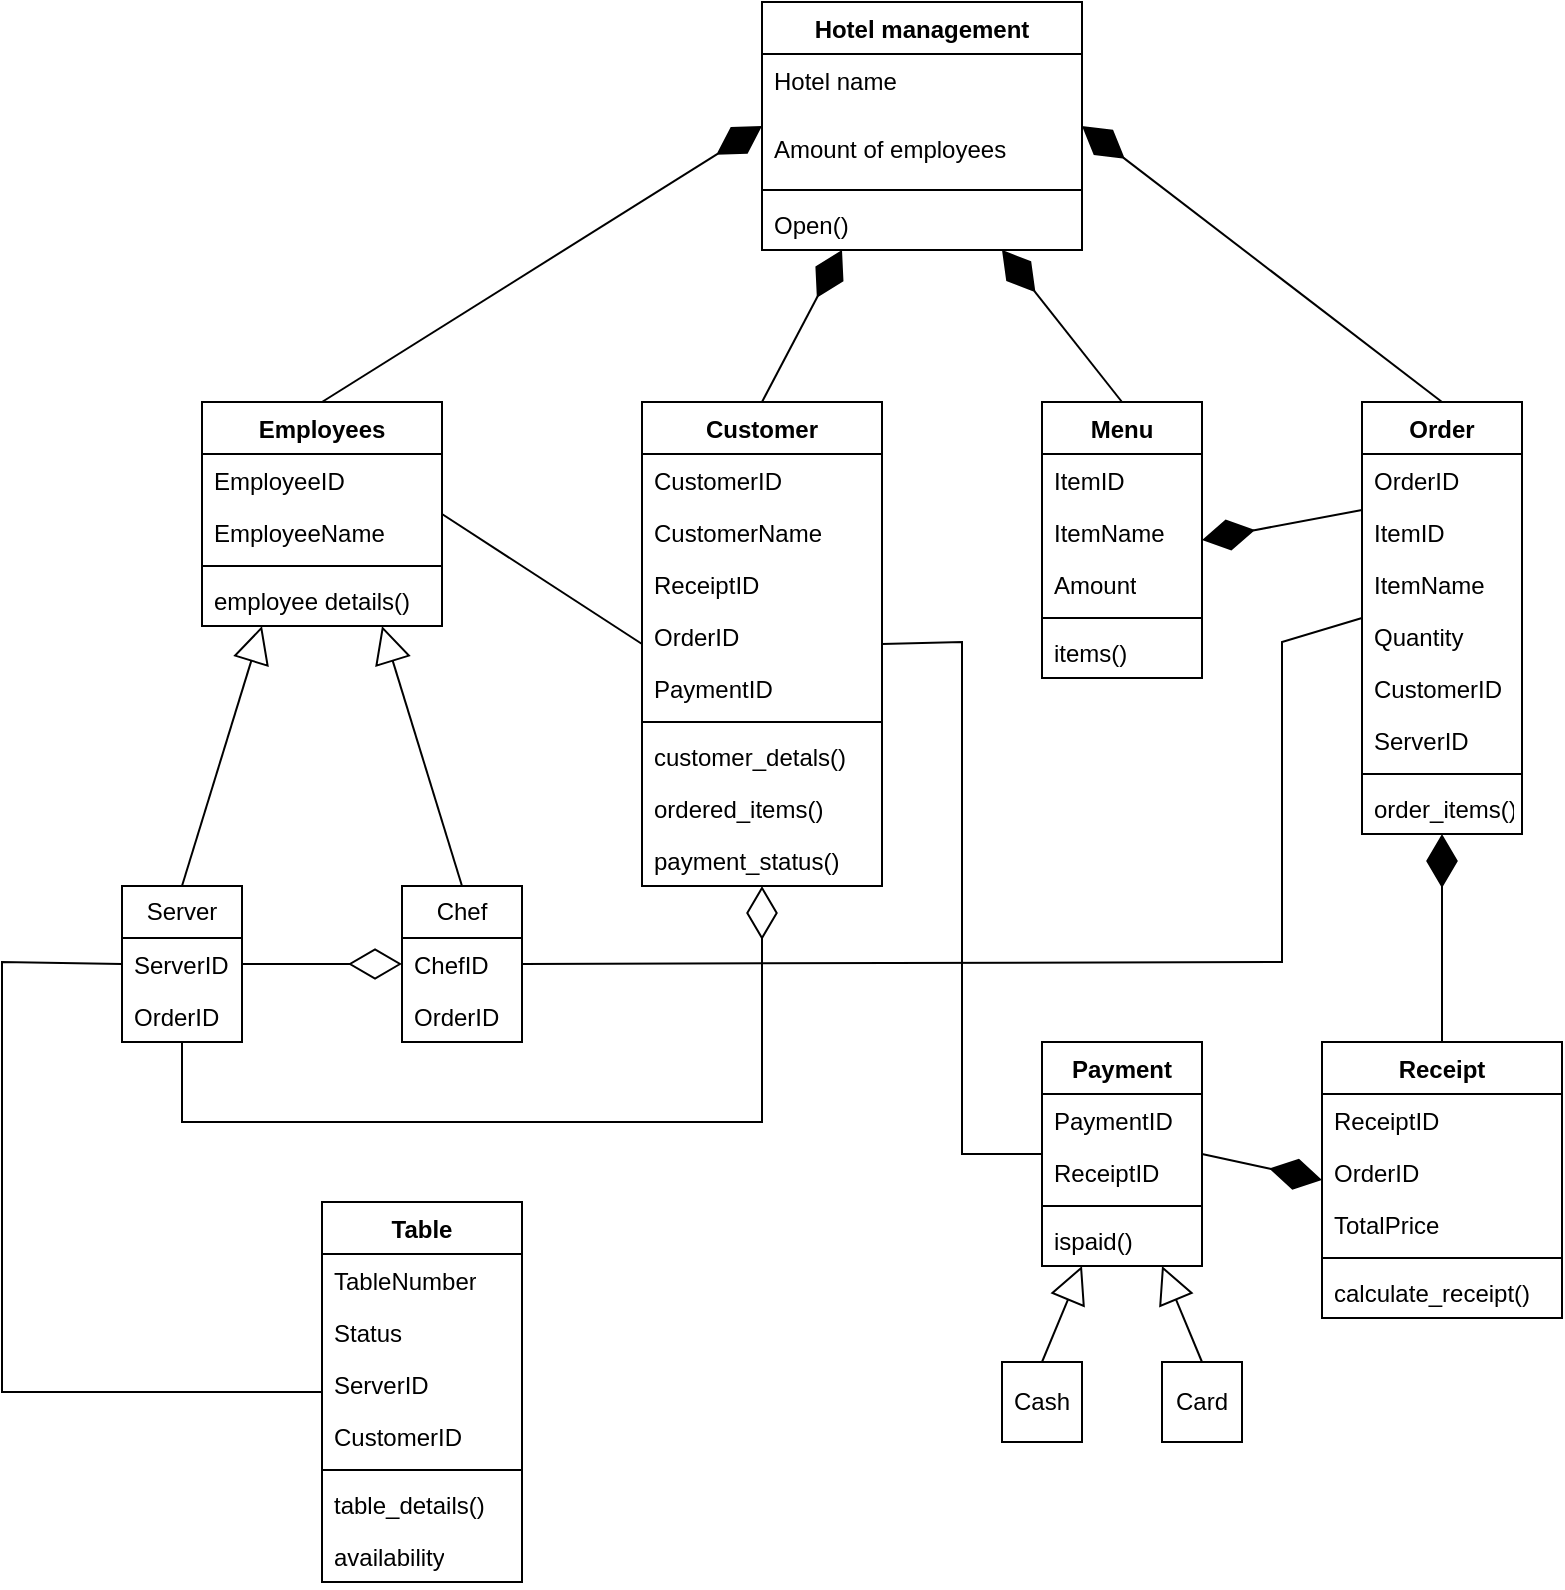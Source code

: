 <mxfile version="26.0.13">
  <diagram name="Page-1" id="aSAYJxrP_g6x9xInV-sZ">
    <mxGraphModel dx="1200" dy="698" grid="1" gridSize="10" guides="1" tooltips="1" connect="1" arrows="1" fold="1" page="1" pageScale="1" pageWidth="850" pageHeight="1100" math="0" shadow="0">
      <root>
        <mxCell id="0" />
        <mxCell id="1" parent="0" />
        <mxCell id="j1WPqyLsufhhMGeeCfYl-5" value="Hotel management" style="swimlane;fontStyle=1;align=center;verticalAlign=top;childLayout=stackLayout;horizontal=1;startSize=26;horizontalStack=0;resizeParent=1;resizeParentMax=0;resizeLast=0;collapsible=1;marginBottom=0;whiteSpace=wrap;html=1;" vertex="1" parent="1">
          <mxGeometry x="500" y="160" width="160" height="124" as="geometry">
            <mxRectangle x="500" y="160" width="140" height="30" as="alternateBounds" />
          </mxGeometry>
        </mxCell>
        <mxCell id="j1WPqyLsufhhMGeeCfYl-19" value="Hotel name" style="text;strokeColor=none;fillColor=none;align=left;verticalAlign=top;spacingLeft=4;spacingRight=4;overflow=hidden;rotatable=0;points=[[0,0.5],[1,0.5]];portConstraint=eastwest;whiteSpace=wrap;html=1;" vertex="1" parent="j1WPqyLsufhhMGeeCfYl-5">
          <mxGeometry y="26" width="160" height="34" as="geometry" />
        </mxCell>
        <mxCell id="j1WPqyLsufhhMGeeCfYl-6" value="Amount of employees" style="text;strokeColor=none;fillColor=none;align=left;verticalAlign=top;spacingLeft=4;spacingRight=4;overflow=hidden;rotatable=0;points=[[0,0.5],[1,0.5]];portConstraint=eastwest;whiteSpace=wrap;html=1;" vertex="1" parent="j1WPqyLsufhhMGeeCfYl-5">
          <mxGeometry y="60" width="160" height="30" as="geometry" />
        </mxCell>
        <mxCell id="j1WPqyLsufhhMGeeCfYl-7" value="" style="line;strokeWidth=1;fillColor=none;align=left;verticalAlign=middle;spacingTop=-1;spacingLeft=3;spacingRight=3;rotatable=0;labelPosition=right;points=[];portConstraint=eastwest;strokeColor=inherit;" vertex="1" parent="j1WPqyLsufhhMGeeCfYl-5">
          <mxGeometry y="90" width="160" height="8" as="geometry" />
        </mxCell>
        <mxCell id="j1WPqyLsufhhMGeeCfYl-8" value="Open()" style="text;strokeColor=none;fillColor=none;align=left;verticalAlign=top;spacingLeft=4;spacingRight=4;overflow=hidden;rotatable=0;points=[[0,0.5],[1,0.5]];portConstraint=eastwest;whiteSpace=wrap;html=1;" vertex="1" parent="j1WPqyLsufhhMGeeCfYl-5">
          <mxGeometry y="98" width="160" height="26" as="geometry" />
        </mxCell>
        <mxCell id="j1WPqyLsufhhMGeeCfYl-15" value="Employees" style="swimlane;fontStyle=1;align=center;verticalAlign=top;childLayout=stackLayout;horizontal=1;startSize=26;horizontalStack=0;resizeParent=1;resizeParentMax=0;resizeLast=0;collapsible=1;marginBottom=0;whiteSpace=wrap;html=1;" vertex="1" parent="1">
          <mxGeometry x="220" y="360" width="120" height="112" as="geometry">
            <mxRectangle x="220" y="360" width="100" height="30" as="alternateBounds" />
          </mxGeometry>
        </mxCell>
        <mxCell id="j1WPqyLsufhhMGeeCfYl-16" value="EmployeeID" style="text;strokeColor=none;fillColor=none;align=left;verticalAlign=top;spacingLeft=4;spacingRight=4;overflow=hidden;rotatable=0;points=[[0,0.5],[1,0.5]];portConstraint=eastwest;whiteSpace=wrap;html=1;" vertex="1" parent="j1WPqyLsufhhMGeeCfYl-15">
          <mxGeometry y="26" width="120" height="26" as="geometry" />
        </mxCell>
        <mxCell id="j1WPqyLsufhhMGeeCfYl-20" value="EmployeeName" style="text;strokeColor=none;fillColor=none;align=left;verticalAlign=top;spacingLeft=4;spacingRight=4;overflow=hidden;rotatable=0;points=[[0,0.5],[1,0.5]];portConstraint=eastwest;whiteSpace=wrap;html=1;" vertex="1" parent="j1WPqyLsufhhMGeeCfYl-15">
          <mxGeometry y="52" width="120" height="26" as="geometry" />
        </mxCell>
        <mxCell id="j1WPqyLsufhhMGeeCfYl-17" value="" style="line;strokeWidth=1;fillColor=none;align=left;verticalAlign=middle;spacingTop=-1;spacingLeft=3;spacingRight=3;rotatable=0;labelPosition=right;points=[];portConstraint=eastwest;strokeColor=inherit;" vertex="1" parent="j1WPqyLsufhhMGeeCfYl-15">
          <mxGeometry y="78" width="120" height="8" as="geometry" />
        </mxCell>
        <mxCell id="j1WPqyLsufhhMGeeCfYl-18" value="employee details()" style="text;strokeColor=none;fillColor=none;align=left;verticalAlign=top;spacingLeft=4;spacingRight=4;overflow=hidden;rotatable=0;points=[[0,0.5],[1,0.5]];portConstraint=eastwest;whiteSpace=wrap;html=1;" vertex="1" parent="j1WPqyLsufhhMGeeCfYl-15">
          <mxGeometry y="86" width="120" height="26" as="geometry" />
        </mxCell>
        <mxCell id="j1WPqyLsufhhMGeeCfYl-21" value="" style="endArrow=diamondThin;endFill=1;endSize=24;html=1;rounded=0;exitX=0.5;exitY=0;exitDx=0;exitDy=0;entryX=0;entryY=0.5;entryDx=0;entryDy=0;" edge="1" parent="1" source="j1WPqyLsufhhMGeeCfYl-15" target="j1WPqyLsufhhMGeeCfYl-5">
          <mxGeometry width="160" relative="1" as="geometry">
            <mxPoint x="360" y="270" as="sourcePoint" />
            <mxPoint x="480" y="330" as="targetPoint" />
          </mxGeometry>
        </mxCell>
        <mxCell id="j1WPqyLsufhhMGeeCfYl-26" value="Server" style="swimlane;fontStyle=0;childLayout=stackLayout;horizontal=1;startSize=26;fillColor=none;horizontalStack=0;resizeParent=1;resizeParentMax=0;resizeLast=0;collapsible=1;marginBottom=0;whiteSpace=wrap;html=1;" vertex="1" parent="1">
          <mxGeometry x="180" y="602" width="60" height="78" as="geometry">
            <mxRectangle x="120" y="550" width="80" height="30" as="alternateBounds" />
          </mxGeometry>
        </mxCell>
        <mxCell id="j1WPqyLsufhhMGeeCfYl-27" value="ServerID" style="text;strokeColor=none;fillColor=none;align=left;verticalAlign=top;spacingLeft=4;spacingRight=4;overflow=hidden;rotatable=0;points=[[0,0.5],[1,0.5]];portConstraint=eastwest;whiteSpace=wrap;html=1;" vertex="1" parent="j1WPqyLsufhhMGeeCfYl-26">
          <mxGeometry y="26" width="60" height="26" as="geometry" />
        </mxCell>
        <mxCell id="j1WPqyLsufhhMGeeCfYl-28" value="OrderID" style="text;strokeColor=none;fillColor=none;align=left;verticalAlign=top;spacingLeft=4;spacingRight=4;overflow=hidden;rotatable=0;points=[[0,0.5],[1,0.5]];portConstraint=eastwest;whiteSpace=wrap;html=1;" vertex="1" parent="j1WPqyLsufhhMGeeCfYl-26">
          <mxGeometry y="52" width="60" height="26" as="geometry" />
        </mxCell>
        <mxCell id="j1WPqyLsufhhMGeeCfYl-30" value="Chef" style="swimlane;fontStyle=0;childLayout=stackLayout;horizontal=1;startSize=26;fillColor=none;horizontalStack=0;resizeParent=1;resizeParentMax=0;resizeLast=0;collapsible=1;marginBottom=0;whiteSpace=wrap;html=1;" vertex="1" parent="1">
          <mxGeometry x="320" y="602" width="60" height="78" as="geometry">
            <mxRectangle x="320" y="602" width="70" height="30" as="alternateBounds" />
          </mxGeometry>
        </mxCell>
        <mxCell id="j1WPqyLsufhhMGeeCfYl-31" value="ChefID" style="text;strokeColor=none;fillColor=none;align=left;verticalAlign=top;spacingLeft=4;spacingRight=4;overflow=hidden;rotatable=0;points=[[0,0.5],[1,0.5]];portConstraint=eastwest;whiteSpace=wrap;html=1;" vertex="1" parent="j1WPqyLsufhhMGeeCfYl-30">
          <mxGeometry y="26" width="60" height="26" as="geometry" />
        </mxCell>
        <mxCell id="j1WPqyLsufhhMGeeCfYl-32" value="OrderID" style="text;strokeColor=none;fillColor=none;align=left;verticalAlign=top;spacingLeft=4;spacingRight=4;overflow=hidden;rotatable=0;points=[[0,0.5],[1,0.5]];portConstraint=eastwest;whiteSpace=wrap;html=1;" vertex="1" parent="j1WPqyLsufhhMGeeCfYl-30">
          <mxGeometry y="52" width="60" height="26" as="geometry" />
        </mxCell>
        <mxCell id="j1WPqyLsufhhMGeeCfYl-34" value="" style="endArrow=diamondThin;endFill=0;endSize=24;html=1;rounded=0;exitX=1;exitY=0.5;exitDx=0;exitDy=0;entryX=0;entryY=0.5;entryDx=0;entryDy=0;" edge="1" parent="1" source="j1WPqyLsufhhMGeeCfYl-27" target="j1WPqyLsufhhMGeeCfYl-31">
          <mxGeometry width="160" relative="1" as="geometry">
            <mxPoint x="270" y="670" as="sourcePoint" />
            <mxPoint x="430" y="670" as="targetPoint" />
          </mxGeometry>
        </mxCell>
        <mxCell id="j1WPqyLsufhhMGeeCfYl-36" value="" style="endArrow=block;endSize=16;endFill=0;html=1;rounded=0;exitX=0.5;exitY=0;exitDx=0;exitDy=0;entryX=0.25;entryY=1;entryDx=0;entryDy=0;" edge="1" parent="1" source="j1WPqyLsufhhMGeeCfYl-26" target="j1WPqyLsufhhMGeeCfYl-15">
          <mxGeometry width="160" relative="1" as="geometry">
            <mxPoint x="250" y="780" as="sourcePoint" />
            <mxPoint x="430" y="670" as="targetPoint" />
            <Array as="points" />
          </mxGeometry>
        </mxCell>
        <mxCell id="j1WPqyLsufhhMGeeCfYl-40" value="" style="endArrow=block;endSize=16;endFill=0;html=1;rounded=0;exitX=0.5;exitY=0;exitDx=0;exitDy=0;entryX=0.75;entryY=1;entryDx=0;entryDy=0;" edge="1" parent="1" source="j1WPqyLsufhhMGeeCfYl-30" target="j1WPqyLsufhhMGeeCfYl-15">
          <mxGeometry width="160" relative="1" as="geometry">
            <mxPoint x="270" y="670" as="sourcePoint" />
            <mxPoint x="280" y="470" as="targetPoint" />
            <Array as="points" />
          </mxGeometry>
        </mxCell>
        <mxCell id="j1WPqyLsufhhMGeeCfYl-41" value="Customer" style="swimlane;fontStyle=1;align=center;verticalAlign=top;childLayout=stackLayout;horizontal=1;startSize=26;horizontalStack=0;resizeParent=1;resizeParentMax=0;resizeLast=0;collapsible=1;marginBottom=0;whiteSpace=wrap;html=1;" vertex="1" parent="1">
          <mxGeometry x="440" y="360" width="120" height="242" as="geometry">
            <mxRectangle x="440" y="360" width="90" height="30" as="alternateBounds" />
          </mxGeometry>
        </mxCell>
        <mxCell id="j1WPqyLsufhhMGeeCfYl-42" value="CustomerID" style="text;strokeColor=none;fillColor=none;align=left;verticalAlign=top;spacingLeft=4;spacingRight=4;overflow=hidden;rotatable=0;points=[[0,0.5],[1,0.5]];portConstraint=eastwest;whiteSpace=wrap;html=1;" vertex="1" parent="j1WPqyLsufhhMGeeCfYl-41">
          <mxGeometry y="26" width="120" height="26" as="geometry" />
        </mxCell>
        <mxCell id="j1WPqyLsufhhMGeeCfYl-45" value="CustomerName" style="text;strokeColor=none;fillColor=none;align=left;verticalAlign=top;spacingLeft=4;spacingRight=4;overflow=hidden;rotatable=0;points=[[0,0.5],[1,0.5]];portConstraint=eastwest;whiteSpace=wrap;html=1;" vertex="1" parent="j1WPqyLsufhhMGeeCfYl-41">
          <mxGeometry y="52" width="120" height="26" as="geometry" />
        </mxCell>
        <mxCell id="j1WPqyLsufhhMGeeCfYl-46" value="ReceiptID" style="text;strokeColor=none;fillColor=none;align=left;verticalAlign=top;spacingLeft=4;spacingRight=4;overflow=hidden;rotatable=0;points=[[0,0.5],[1,0.5]];portConstraint=eastwest;whiteSpace=wrap;html=1;" vertex="1" parent="j1WPqyLsufhhMGeeCfYl-41">
          <mxGeometry y="78" width="120" height="26" as="geometry" />
        </mxCell>
        <mxCell id="j1WPqyLsufhhMGeeCfYl-47" value="OrderID" style="text;strokeColor=none;fillColor=none;align=left;verticalAlign=top;spacingLeft=4;spacingRight=4;overflow=hidden;rotatable=0;points=[[0,0.5],[1,0.5]];portConstraint=eastwest;whiteSpace=wrap;html=1;" vertex="1" parent="j1WPqyLsufhhMGeeCfYl-41">
          <mxGeometry y="104" width="120" height="26" as="geometry" />
        </mxCell>
        <mxCell id="j1WPqyLsufhhMGeeCfYl-48" value="PaymentID" style="text;strokeColor=none;fillColor=none;align=left;verticalAlign=top;spacingLeft=4;spacingRight=4;overflow=hidden;rotatable=0;points=[[0,0.5],[1,0.5]];portConstraint=eastwest;whiteSpace=wrap;html=1;" vertex="1" parent="j1WPqyLsufhhMGeeCfYl-41">
          <mxGeometry y="130" width="120" height="26" as="geometry" />
        </mxCell>
        <mxCell id="j1WPqyLsufhhMGeeCfYl-43" value="" style="line;strokeWidth=1;fillColor=none;align=left;verticalAlign=middle;spacingTop=-1;spacingLeft=3;spacingRight=3;rotatable=0;labelPosition=right;points=[];portConstraint=eastwest;strokeColor=inherit;" vertex="1" parent="j1WPqyLsufhhMGeeCfYl-41">
          <mxGeometry y="156" width="120" height="8" as="geometry" />
        </mxCell>
        <mxCell id="j1WPqyLsufhhMGeeCfYl-44" value="customer_detals()" style="text;strokeColor=none;fillColor=none;align=left;verticalAlign=top;spacingLeft=4;spacingRight=4;overflow=hidden;rotatable=0;points=[[0,0.5],[1,0.5]];portConstraint=eastwest;whiteSpace=wrap;html=1;" vertex="1" parent="j1WPqyLsufhhMGeeCfYl-41">
          <mxGeometry y="164" width="120" height="26" as="geometry" />
        </mxCell>
        <mxCell id="j1WPqyLsufhhMGeeCfYl-49" value="ordered_items()" style="text;strokeColor=none;fillColor=none;align=left;verticalAlign=top;spacingLeft=4;spacingRight=4;overflow=hidden;rotatable=0;points=[[0,0.5],[1,0.5]];portConstraint=eastwest;whiteSpace=wrap;html=1;" vertex="1" parent="j1WPqyLsufhhMGeeCfYl-41">
          <mxGeometry y="190" width="120" height="26" as="geometry" />
        </mxCell>
        <mxCell id="j1WPqyLsufhhMGeeCfYl-50" value="payment_status()" style="text;strokeColor=none;fillColor=none;align=left;verticalAlign=top;spacingLeft=4;spacingRight=4;overflow=hidden;rotatable=0;points=[[0,0.5],[1,0.5]];portConstraint=eastwest;whiteSpace=wrap;html=1;" vertex="1" parent="j1WPqyLsufhhMGeeCfYl-41">
          <mxGeometry y="216" width="120" height="26" as="geometry" />
        </mxCell>
        <mxCell id="j1WPqyLsufhhMGeeCfYl-52" value="" style="endArrow=diamondThin;endFill=0;endSize=24;html=1;rounded=0;entryX=0.5;entryY=1;entryDx=0;entryDy=0;exitX=0.5;exitY=1;exitDx=0;exitDy=0;" edge="1" parent="1" source="j1WPqyLsufhhMGeeCfYl-26" target="j1WPqyLsufhhMGeeCfYl-41">
          <mxGeometry width="160" relative="1" as="geometry">
            <mxPoint x="450" y="500" as="sourcePoint" />
            <mxPoint x="400" y="570" as="targetPoint" />
            <Array as="points">
              <mxPoint x="210" y="720" />
              <mxPoint x="500" y="720" />
            </Array>
          </mxGeometry>
        </mxCell>
        <mxCell id="j1WPqyLsufhhMGeeCfYl-53" value="Table" style="swimlane;fontStyle=1;align=center;verticalAlign=top;childLayout=stackLayout;horizontal=1;startSize=26;horizontalStack=0;resizeParent=1;resizeParentMax=0;resizeLast=0;collapsible=1;marginBottom=0;whiteSpace=wrap;html=1;" vertex="1" parent="1">
          <mxGeometry x="280" y="760" width="100" height="190" as="geometry">
            <mxRectangle x="240" y="800" width="70" height="30" as="alternateBounds" />
          </mxGeometry>
        </mxCell>
        <mxCell id="j1WPqyLsufhhMGeeCfYl-54" value="TableNumber" style="text;strokeColor=none;fillColor=none;align=left;verticalAlign=top;spacingLeft=4;spacingRight=4;overflow=hidden;rotatable=0;points=[[0,0.5],[1,0.5]];portConstraint=eastwest;whiteSpace=wrap;html=1;" vertex="1" parent="j1WPqyLsufhhMGeeCfYl-53">
          <mxGeometry y="26" width="100" height="26" as="geometry" />
        </mxCell>
        <mxCell id="j1WPqyLsufhhMGeeCfYl-57" value="Status" style="text;strokeColor=none;fillColor=none;align=left;verticalAlign=top;spacingLeft=4;spacingRight=4;overflow=hidden;rotatable=0;points=[[0,0.5],[1,0.5]];portConstraint=eastwest;whiteSpace=wrap;html=1;" vertex="1" parent="j1WPqyLsufhhMGeeCfYl-53">
          <mxGeometry y="52" width="100" height="26" as="geometry" />
        </mxCell>
        <mxCell id="j1WPqyLsufhhMGeeCfYl-58" value="ServerID" style="text;strokeColor=none;fillColor=none;align=left;verticalAlign=top;spacingLeft=4;spacingRight=4;overflow=hidden;rotatable=0;points=[[0,0.5],[1,0.5]];portConstraint=eastwest;whiteSpace=wrap;html=1;" vertex="1" parent="j1WPqyLsufhhMGeeCfYl-53">
          <mxGeometry y="78" width="100" height="26" as="geometry" />
        </mxCell>
        <mxCell id="j1WPqyLsufhhMGeeCfYl-59" value="CustomerID" style="text;strokeColor=none;fillColor=none;align=left;verticalAlign=top;spacingLeft=4;spacingRight=4;overflow=hidden;rotatable=0;points=[[0,0.5],[1,0.5]];portConstraint=eastwest;whiteSpace=wrap;html=1;" vertex="1" parent="j1WPqyLsufhhMGeeCfYl-53">
          <mxGeometry y="104" width="100" height="26" as="geometry" />
        </mxCell>
        <mxCell id="j1WPqyLsufhhMGeeCfYl-55" value="" style="line;strokeWidth=1;fillColor=none;align=left;verticalAlign=middle;spacingTop=-1;spacingLeft=3;spacingRight=3;rotatable=0;labelPosition=right;points=[];portConstraint=eastwest;strokeColor=inherit;" vertex="1" parent="j1WPqyLsufhhMGeeCfYl-53">
          <mxGeometry y="130" width="100" height="8" as="geometry" />
        </mxCell>
        <mxCell id="j1WPqyLsufhhMGeeCfYl-56" value="table_details()" style="text;strokeColor=none;fillColor=none;align=left;verticalAlign=top;spacingLeft=4;spacingRight=4;overflow=hidden;rotatable=0;points=[[0,0.5],[1,0.5]];portConstraint=eastwest;whiteSpace=wrap;html=1;" vertex="1" parent="j1WPqyLsufhhMGeeCfYl-53">
          <mxGeometry y="138" width="100" height="26" as="geometry" />
        </mxCell>
        <mxCell id="j1WPqyLsufhhMGeeCfYl-60" value="availability" style="text;strokeColor=none;fillColor=none;align=left;verticalAlign=top;spacingLeft=4;spacingRight=4;overflow=hidden;rotatable=0;points=[[0,0.5],[1,0.5]];portConstraint=eastwest;whiteSpace=wrap;html=1;" vertex="1" parent="j1WPqyLsufhhMGeeCfYl-53">
          <mxGeometry y="164" width="100" height="26" as="geometry" />
        </mxCell>
        <mxCell id="j1WPqyLsufhhMGeeCfYl-61" value="" style="endArrow=none;html=1;rounded=0;exitX=0;exitY=0.5;exitDx=0;exitDy=0;entryX=0;entryY=0.5;entryDx=0;entryDy=0;" edge="1" parent="1" source="j1WPqyLsufhhMGeeCfYl-26" target="j1WPqyLsufhhMGeeCfYl-53">
          <mxGeometry width="50" height="50" relative="1" as="geometry">
            <mxPoint x="240" y="790" as="sourcePoint" />
            <mxPoint x="290" y="740" as="targetPoint" />
            <Array as="points">
              <mxPoint x="120" y="640" />
              <mxPoint x="120" y="855" />
            </Array>
          </mxGeometry>
        </mxCell>
        <mxCell id="j1WPqyLsufhhMGeeCfYl-62" value="" style="endArrow=none;html=1;rounded=0;exitX=1;exitY=0.5;exitDx=0;exitDy=0;entryX=0;entryY=0.5;entryDx=0;entryDy=0;" edge="1" parent="1" source="j1WPqyLsufhhMGeeCfYl-15" target="j1WPqyLsufhhMGeeCfYl-41">
          <mxGeometry width="50" height="50" relative="1" as="geometry">
            <mxPoint x="360" y="590" as="sourcePoint" />
            <mxPoint x="410" y="540" as="targetPoint" />
          </mxGeometry>
        </mxCell>
        <mxCell id="j1WPqyLsufhhMGeeCfYl-63" value="" style="endArrow=diamondThin;endFill=1;endSize=24;html=1;rounded=0;exitX=0.5;exitY=0;exitDx=0;exitDy=0;entryX=0.25;entryY=1;entryDx=0;entryDy=0;" edge="1" parent="1" source="j1WPqyLsufhhMGeeCfYl-41" target="j1WPqyLsufhhMGeeCfYl-5">
          <mxGeometry width="160" relative="1" as="geometry">
            <mxPoint x="290" y="370" as="sourcePoint" />
            <mxPoint x="490" y="294" as="targetPoint" />
          </mxGeometry>
        </mxCell>
        <mxCell id="j1WPqyLsufhhMGeeCfYl-64" value="Menu" style="swimlane;fontStyle=1;align=center;verticalAlign=top;childLayout=stackLayout;horizontal=1;startSize=26;horizontalStack=0;resizeParent=1;resizeParentMax=0;resizeLast=0;collapsible=1;marginBottom=0;whiteSpace=wrap;html=1;" vertex="1" parent="1">
          <mxGeometry x="640" y="360" width="80" height="138" as="geometry">
            <mxRectangle x="640" y="360" width="70" height="30" as="alternateBounds" />
          </mxGeometry>
        </mxCell>
        <mxCell id="j1WPqyLsufhhMGeeCfYl-65" value="ItemID" style="text;strokeColor=none;fillColor=none;align=left;verticalAlign=top;spacingLeft=4;spacingRight=4;overflow=hidden;rotatable=0;points=[[0,0.5],[1,0.5]];portConstraint=eastwest;whiteSpace=wrap;html=1;" vertex="1" parent="j1WPqyLsufhhMGeeCfYl-64">
          <mxGeometry y="26" width="80" height="26" as="geometry" />
        </mxCell>
        <mxCell id="j1WPqyLsufhhMGeeCfYl-68" value="ItemName" style="text;strokeColor=none;fillColor=none;align=left;verticalAlign=top;spacingLeft=4;spacingRight=4;overflow=hidden;rotatable=0;points=[[0,0.5],[1,0.5]];portConstraint=eastwest;whiteSpace=wrap;html=1;" vertex="1" parent="j1WPqyLsufhhMGeeCfYl-64">
          <mxGeometry y="52" width="80" height="26" as="geometry" />
        </mxCell>
        <mxCell id="j1WPqyLsufhhMGeeCfYl-69" value="Amount" style="text;strokeColor=none;fillColor=none;align=left;verticalAlign=top;spacingLeft=4;spacingRight=4;overflow=hidden;rotatable=0;points=[[0,0.5],[1,0.5]];portConstraint=eastwest;whiteSpace=wrap;html=1;" vertex="1" parent="j1WPqyLsufhhMGeeCfYl-64">
          <mxGeometry y="78" width="80" height="26" as="geometry" />
        </mxCell>
        <mxCell id="j1WPqyLsufhhMGeeCfYl-66" value="" style="line;strokeWidth=1;fillColor=none;align=left;verticalAlign=middle;spacingTop=-1;spacingLeft=3;spacingRight=3;rotatable=0;labelPosition=right;points=[];portConstraint=eastwest;strokeColor=inherit;" vertex="1" parent="j1WPqyLsufhhMGeeCfYl-64">
          <mxGeometry y="104" width="80" height="8" as="geometry" />
        </mxCell>
        <mxCell id="j1WPqyLsufhhMGeeCfYl-67" value="items()" style="text;strokeColor=none;fillColor=none;align=left;verticalAlign=top;spacingLeft=4;spacingRight=4;overflow=hidden;rotatable=0;points=[[0,0.5],[1,0.5]];portConstraint=eastwest;whiteSpace=wrap;html=1;" vertex="1" parent="j1WPqyLsufhhMGeeCfYl-64">
          <mxGeometry y="112" width="80" height="26" as="geometry" />
        </mxCell>
        <mxCell id="j1WPqyLsufhhMGeeCfYl-70" value="Order" style="swimlane;fontStyle=1;align=center;verticalAlign=top;childLayout=stackLayout;horizontal=1;startSize=26;horizontalStack=0;resizeParent=1;resizeParentMax=0;resizeLast=0;collapsible=1;marginBottom=0;whiteSpace=wrap;html=1;" vertex="1" parent="1">
          <mxGeometry x="800" y="360" width="80" height="216" as="geometry">
            <mxRectangle x="800" y="360" width="70" height="30" as="alternateBounds" />
          </mxGeometry>
        </mxCell>
        <mxCell id="j1WPqyLsufhhMGeeCfYl-71" value="OrderID" style="text;strokeColor=none;fillColor=none;align=left;verticalAlign=top;spacingLeft=4;spacingRight=4;overflow=hidden;rotatable=0;points=[[0,0.5],[1,0.5]];portConstraint=eastwest;whiteSpace=wrap;html=1;" vertex="1" parent="j1WPqyLsufhhMGeeCfYl-70">
          <mxGeometry y="26" width="80" height="26" as="geometry" />
        </mxCell>
        <mxCell id="j1WPqyLsufhhMGeeCfYl-74" value="ItemID" style="text;strokeColor=none;fillColor=none;align=left;verticalAlign=top;spacingLeft=4;spacingRight=4;overflow=hidden;rotatable=0;points=[[0,0.5],[1,0.5]];portConstraint=eastwest;whiteSpace=wrap;html=1;" vertex="1" parent="j1WPqyLsufhhMGeeCfYl-70">
          <mxGeometry y="52" width="80" height="26" as="geometry" />
        </mxCell>
        <mxCell id="j1WPqyLsufhhMGeeCfYl-75" value="ItemName" style="text;strokeColor=none;fillColor=none;align=left;verticalAlign=top;spacingLeft=4;spacingRight=4;overflow=hidden;rotatable=0;points=[[0,0.5],[1,0.5]];portConstraint=eastwest;whiteSpace=wrap;html=1;" vertex="1" parent="j1WPqyLsufhhMGeeCfYl-70">
          <mxGeometry y="78" width="80" height="26" as="geometry" />
        </mxCell>
        <mxCell id="j1WPqyLsufhhMGeeCfYl-76" value="Quantity" style="text;strokeColor=none;fillColor=none;align=left;verticalAlign=top;spacingLeft=4;spacingRight=4;overflow=hidden;rotatable=0;points=[[0,0.5],[1,0.5]];portConstraint=eastwest;whiteSpace=wrap;html=1;" vertex="1" parent="j1WPqyLsufhhMGeeCfYl-70">
          <mxGeometry y="104" width="80" height="26" as="geometry" />
        </mxCell>
        <mxCell id="j1WPqyLsufhhMGeeCfYl-77" value="CustomerID" style="text;strokeColor=none;fillColor=none;align=left;verticalAlign=top;spacingLeft=4;spacingRight=4;overflow=hidden;rotatable=0;points=[[0,0.5],[1,0.5]];portConstraint=eastwest;whiteSpace=wrap;html=1;" vertex="1" parent="j1WPqyLsufhhMGeeCfYl-70">
          <mxGeometry y="130" width="80" height="26" as="geometry" />
        </mxCell>
        <mxCell id="j1WPqyLsufhhMGeeCfYl-78" value="ServerID" style="text;strokeColor=none;fillColor=none;align=left;verticalAlign=top;spacingLeft=4;spacingRight=4;overflow=hidden;rotatable=0;points=[[0,0.5],[1,0.5]];portConstraint=eastwest;whiteSpace=wrap;html=1;" vertex="1" parent="j1WPqyLsufhhMGeeCfYl-70">
          <mxGeometry y="156" width="80" height="26" as="geometry" />
        </mxCell>
        <mxCell id="j1WPqyLsufhhMGeeCfYl-72" value="" style="line;strokeWidth=1;fillColor=none;align=left;verticalAlign=middle;spacingTop=-1;spacingLeft=3;spacingRight=3;rotatable=0;labelPosition=right;points=[];portConstraint=eastwest;strokeColor=inherit;" vertex="1" parent="j1WPqyLsufhhMGeeCfYl-70">
          <mxGeometry y="182" width="80" height="8" as="geometry" />
        </mxCell>
        <mxCell id="j1WPqyLsufhhMGeeCfYl-73" value="order_items()" style="text;strokeColor=none;fillColor=none;align=left;verticalAlign=top;spacingLeft=4;spacingRight=4;overflow=hidden;rotatable=0;points=[[0,0.5],[1,0.5]];portConstraint=eastwest;whiteSpace=wrap;html=1;" vertex="1" parent="j1WPqyLsufhhMGeeCfYl-70">
          <mxGeometry y="190" width="80" height="26" as="geometry" />
        </mxCell>
        <mxCell id="j1WPqyLsufhhMGeeCfYl-79" value="" style="endArrow=diamondThin;endFill=1;endSize=24;html=1;rounded=0;exitX=0.5;exitY=0;exitDx=0;exitDy=0;entryX=0.75;entryY=1;entryDx=0;entryDy=0;" edge="1" parent="1" source="j1WPqyLsufhhMGeeCfYl-64" target="j1WPqyLsufhhMGeeCfYl-5">
          <mxGeometry width="160" relative="1" as="geometry">
            <mxPoint x="640" y="372" as="sourcePoint" />
            <mxPoint x="560" y="320" as="targetPoint" />
          </mxGeometry>
        </mxCell>
        <mxCell id="j1WPqyLsufhhMGeeCfYl-80" value="" style="endArrow=diamondThin;endFill=1;endSize=24;html=1;rounded=0;exitX=0.5;exitY=0;exitDx=0;exitDy=0;entryX=1;entryY=0.5;entryDx=0;entryDy=0;" edge="1" parent="1" source="j1WPqyLsufhhMGeeCfYl-70" target="j1WPqyLsufhhMGeeCfYl-5">
          <mxGeometry width="160" relative="1" as="geometry">
            <mxPoint x="520" y="416" as="sourcePoint" />
            <mxPoint x="500" y="304" as="targetPoint" />
          </mxGeometry>
        </mxCell>
        <mxCell id="j1WPqyLsufhhMGeeCfYl-81" value="" style="endArrow=diamondThin;endFill=1;endSize=24;html=1;rounded=0;entryX=1;entryY=0.5;entryDx=0;entryDy=0;exitX=0;exitY=0.25;exitDx=0;exitDy=0;" edge="1" parent="1" source="j1WPqyLsufhhMGeeCfYl-70" target="j1WPqyLsufhhMGeeCfYl-64">
          <mxGeometry width="160" relative="1" as="geometry">
            <mxPoint x="780" y="420" as="sourcePoint" />
            <mxPoint x="510" y="314" as="targetPoint" />
          </mxGeometry>
        </mxCell>
        <mxCell id="j1WPqyLsufhhMGeeCfYl-82" value="" style="endArrow=none;html=1;rounded=0;exitX=1;exitY=0.5;exitDx=0;exitDy=0;entryX=0;entryY=0.5;entryDx=0;entryDy=0;" edge="1" parent="1" source="j1WPqyLsufhhMGeeCfYl-30" target="j1WPqyLsufhhMGeeCfYl-70">
          <mxGeometry width="50" height="50" relative="1" as="geometry">
            <mxPoint x="510" y="490" as="sourcePoint" />
            <mxPoint x="560" y="440" as="targetPoint" />
            <Array as="points">
              <mxPoint x="760" y="640" />
              <mxPoint x="760" y="480" />
            </Array>
          </mxGeometry>
        </mxCell>
        <mxCell id="j1WPqyLsufhhMGeeCfYl-83" value="Payment" style="swimlane;fontStyle=1;align=center;verticalAlign=top;childLayout=stackLayout;horizontal=1;startSize=26;horizontalStack=0;resizeParent=1;resizeParentMax=0;resizeLast=0;collapsible=1;marginBottom=0;whiteSpace=wrap;html=1;" vertex="1" parent="1">
          <mxGeometry x="640" y="680" width="80" height="112" as="geometry">
            <mxRectangle x="640" y="680" width="90" height="30" as="alternateBounds" />
          </mxGeometry>
        </mxCell>
        <mxCell id="j1WPqyLsufhhMGeeCfYl-84" value="PaymentID" style="text;strokeColor=none;fillColor=none;align=left;verticalAlign=top;spacingLeft=4;spacingRight=4;overflow=hidden;rotatable=0;points=[[0,0.5],[1,0.5]];portConstraint=eastwest;whiteSpace=wrap;html=1;" vertex="1" parent="j1WPqyLsufhhMGeeCfYl-83">
          <mxGeometry y="26" width="80" height="26" as="geometry" />
        </mxCell>
        <mxCell id="j1WPqyLsufhhMGeeCfYl-87" value="ReceiptID" style="text;strokeColor=none;fillColor=none;align=left;verticalAlign=top;spacingLeft=4;spacingRight=4;overflow=hidden;rotatable=0;points=[[0,0.5],[1,0.5]];portConstraint=eastwest;whiteSpace=wrap;html=1;" vertex="1" parent="j1WPqyLsufhhMGeeCfYl-83">
          <mxGeometry y="52" width="80" height="26" as="geometry" />
        </mxCell>
        <mxCell id="j1WPqyLsufhhMGeeCfYl-85" value="" style="line;strokeWidth=1;fillColor=none;align=left;verticalAlign=middle;spacingTop=-1;spacingLeft=3;spacingRight=3;rotatable=0;labelPosition=right;points=[];portConstraint=eastwest;strokeColor=inherit;" vertex="1" parent="j1WPqyLsufhhMGeeCfYl-83">
          <mxGeometry y="78" width="80" height="8" as="geometry" />
        </mxCell>
        <mxCell id="j1WPqyLsufhhMGeeCfYl-86" value="ispaid()" style="text;strokeColor=none;fillColor=none;align=left;verticalAlign=top;spacingLeft=4;spacingRight=4;overflow=hidden;rotatable=0;points=[[0,0.5],[1,0.5]];portConstraint=eastwest;whiteSpace=wrap;html=1;" vertex="1" parent="j1WPqyLsufhhMGeeCfYl-83">
          <mxGeometry y="86" width="80" height="26" as="geometry" />
        </mxCell>
        <mxCell id="j1WPqyLsufhhMGeeCfYl-88" value="" style="endArrow=none;html=1;rounded=0;exitX=0;exitY=0.5;exitDx=0;exitDy=0;entryX=1;entryY=0.5;entryDx=0;entryDy=0;" edge="1" parent="1" source="j1WPqyLsufhhMGeeCfYl-83" target="j1WPqyLsufhhMGeeCfYl-41">
          <mxGeometry width="50" height="50" relative="1" as="geometry">
            <mxPoint x="640" y="690" as="sourcePoint" />
            <mxPoint x="690" y="640" as="targetPoint" />
            <Array as="points">
              <mxPoint x="600" y="736" />
              <mxPoint x="600" y="480" />
            </Array>
          </mxGeometry>
        </mxCell>
        <mxCell id="j1WPqyLsufhhMGeeCfYl-89" value="Cash" style="html=1;whiteSpace=wrap;" vertex="1" parent="1">
          <mxGeometry x="620" y="840" width="40" height="40" as="geometry" />
        </mxCell>
        <mxCell id="j1WPqyLsufhhMGeeCfYl-90" value="Card" style="html=1;whiteSpace=wrap;" vertex="1" parent="1">
          <mxGeometry x="700" y="840" width="40" height="40" as="geometry" />
        </mxCell>
        <mxCell id="j1WPqyLsufhhMGeeCfYl-91" value="" style="endArrow=block;endSize=16;endFill=0;html=1;rounded=0;exitX=0.5;exitY=0;exitDx=0;exitDy=0;entryX=0.25;entryY=1;entryDx=0;entryDy=0;" edge="1" parent="1" source="j1WPqyLsufhhMGeeCfYl-89" target="j1WPqyLsufhhMGeeCfYl-83">
          <mxGeometry width="160" relative="1" as="geometry">
            <mxPoint x="620" y="840" as="sourcePoint" />
            <mxPoint x="700" y="710" as="targetPoint" />
            <Array as="points" />
          </mxGeometry>
        </mxCell>
        <mxCell id="j1WPqyLsufhhMGeeCfYl-93" value="" style="endArrow=block;endSize=16;endFill=0;html=1;rounded=0;exitX=0.5;exitY=0;exitDx=0;exitDy=0;entryX=0.75;entryY=1;entryDx=0;entryDy=0;" edge="1" parent="1" source="j1WPqyLsufhhMGeeCfYl-90" target="j1WPqyLsufhhMGeeCfYl-83">
          <mxGeometry width="160" relative="1" as="geometry">
            <mxPoint x="630" y="850" as="sourcePoint" />
            <mxPoint x="695" y="720" as="targetPoint" />
            <Array as="points" />
          </mxGeometry>
        </mxCell>
        <mxCell id="j1WPqyLsufhhMGeeCfYl-94" value="Receipt" style="swimlane;fontStyle=1;align=center;verticalAlign=top;childLayout=stackLayout;horizontal=1;startSize=26;horizontalStack=0;resizeParent=1;resizeParentMax=0;resizeLast=0;collapsible=1;marginBottom=0;whiteSpace=wrap;html=1;" vertex="1" parent="1">
          <mxGeometry x="780" y="680" width="120" height="138" as="geometry">
            <mxRectangle x="780" y="680" width="80" height="30" as="alternateBounds" />
          </mxGeometry>
        </mxCell>
        <mxCell id="j1WPqyLsufhhMGeeCfYl-95" value="ReceiptID" style="text;strokeColor=none;fillColor=none;align=left;verticalAlign=top;spacingLeft=4;spacingRight=4;overflow=hidden;rotatable=0;points=[[0,0.5],[1,0.5]];portConstraint=eastwest;whiteSpace=wrap;html=1;" vertex="1" parent="j1WPqyLsufhhMGeeCfYl-94">
          <mxGeometry y="26" width="120" height="26" as="geometry" />
        </mxCell>
        <mxCell id="j1WPqyLsufhhMGeeCfYl-98" value="OrderID" style="text;strokeColor=none;fillColor=none;align=left;verticalAlign=top;spacingLeft=4;spacingRight=4;overflow=hidden;rotatable=0;points=[[0,0.5],[1,0.5]];portConstraint=eastwest;whiteSpace=wrap;html=1;" vertex="1" parent="j1WPqyLsufhhMGeeCfYl-94">
          <mxGeometry y="52" width="120" height="26" as="geometry" />
        </mxCell>
        <mxCell id="j1WPqyLsufhhMGeeCfYl-99" value="TotalPrice" style="text;strokeColor=none;fillColor=none;align=left;verticalAlign=top;spacingLeft=4;spacingRight=4;overflow=hidden;rotatable=0;points=[[0,0.5],[1,0.5]];portConstraint=eastwest;whiteSpace=wrap;html=1;" vertex="1" parent="j1WPqyLsufhhMGeeCfYl-94">
          <mxGeometry y="78" width="120" height="26" as="geometry" />
        </mxCell>
        <mxCell id="j1WPqyLsufhhMGeeCfYl-96" value="" style="line;strokeWidth=1;fillColor=none;align=left;verticalAlign=middle;spacingTop=-1;spacingLeft=3;spacingRight=3;rotatable=0;labelPosition=right;points=[];portConstraint=eastwest;strokeColor=inherit;" vertex="1" parent="j1WPqyLsufhhMGeeCfYl-94">
          <mxGeometry y="104" width="120" height="8" as="geometry" />
        </mxCell>
        <mxCell id="j1WPqyLsufhhMGeeCfYl-97" value="calculate_receipt()" style="text;strokeColor=none;fillColor=none;align=left;verticalAlign=top;spacingLeft=4;spacingRight=4;overflow=hidden;rotatable=0;points=[[0,0.5],[1,0.5]];portConstraint=eastwest;whiteSpace=wrap;html=1;" vertex="1" parent="j1WPqyLsufhhMGeeCfYl-94">
          <mxGeometry y="112" width="120" height="26" as="geometry" />
        </mxCell>
        <mxCell id="j1WPqyLsufhhMGeeCfYl-100" value="" style="endArrow=diamondThin;endFill=1;endSize=24;html=1;rounded=0;entryX=0;entryY=0.5;entryDx=0;entryDy=0;exitX=1;exitY=0.5;exitDx=0;exitDy=0;" edge="1" parent="1" source="j1WPqyLsufhhMGeeCfYl-83" target="j1WPqyLsufhhMGeeCfYl-94">
          <mxGeometry width="160" relative="1" as="geometry">
            <mxPoint x="810" y="424" as="sourcePoint" />
            <mxPoint x="730" y="439" as="targetPoint" />
          </mxGeometry>
        </mxCell>
        <mxCell id="j1WPqyLsufhhMGeeCfYl-101" value="" style="endArrow=diamondThin;endFill=1;endSize=24;html=1;rounded=0;entryX=0.5;entryY=1;entryDx=0;entryDy=0;exitX=0.5;exitY=0;exitDx=0;exitDy=0;" edge="1" parent="1" source="j1WPqyLsufhhMGeeCfYl-94" target="j1WPqyLsufhhMGeeCfYl-70">
          <mxGeometry width="160" relative="1" as="geometry">
            <mxPoint x="820" y="434" as="sourcePoint" />
            <mxPoint x="740" y="449" as="targetPoint" />
          </mxGeometry>
        </mxCell>
      </root>
    </mxGraphModel>
  </diagram>
</mxfile>
